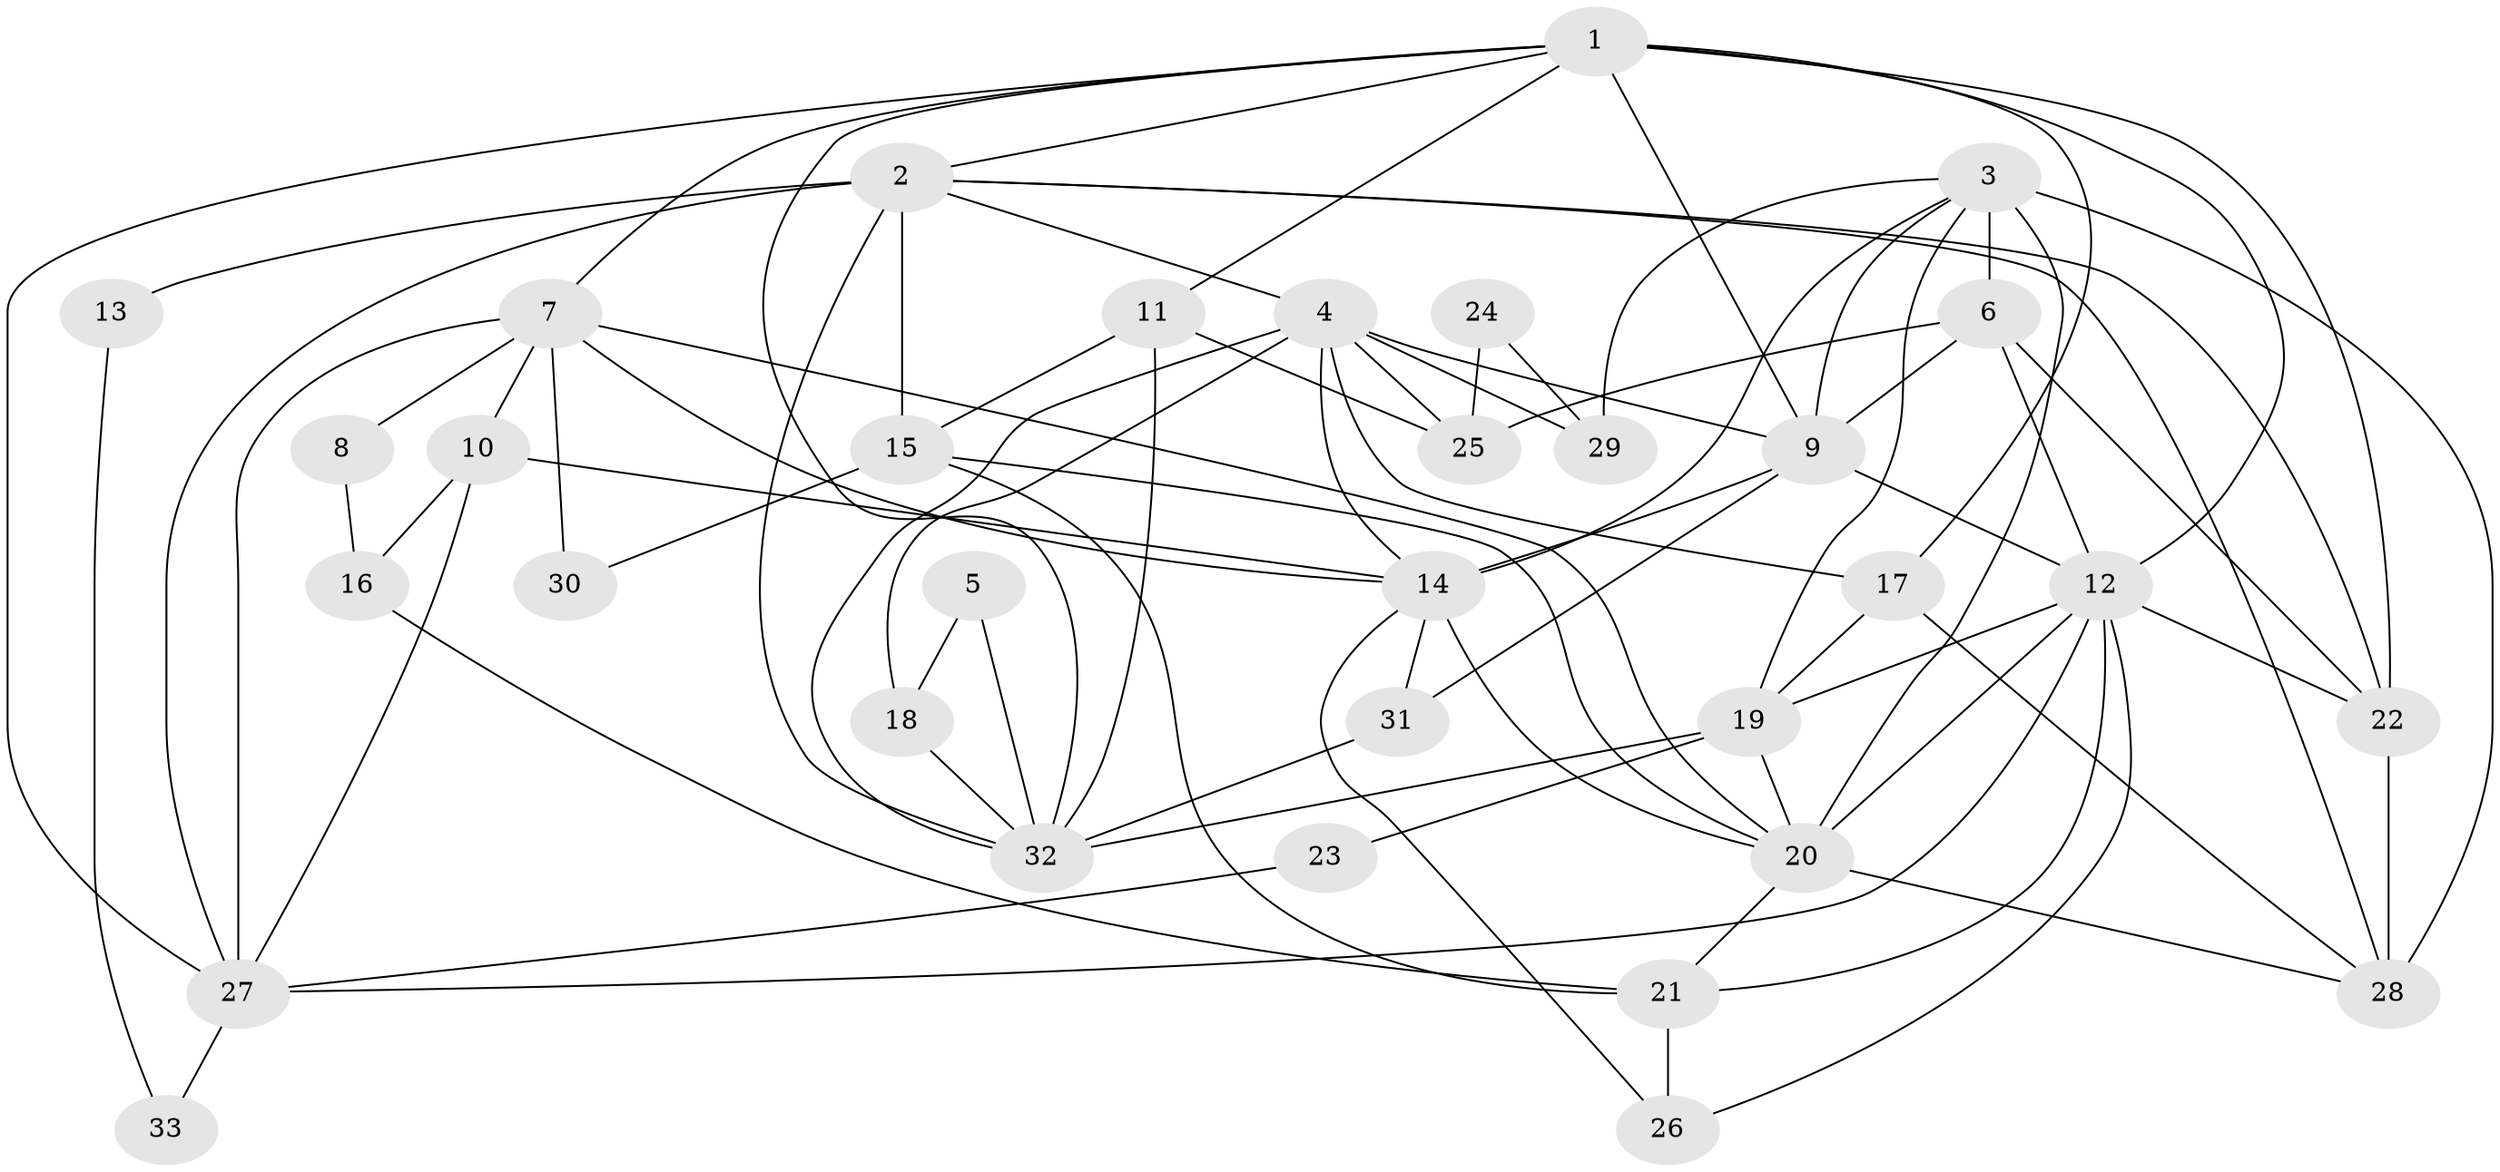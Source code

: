 // original degree distribution, {3: 0.2923076923076923, 5: 0.15384615384615385, 4: 0.3076923076923077, 6: 0.09230769230769231, 2: 0.1076923076923077, 7: 0.03076923076923077, 9: 0.015384615384615385}
// Generated by graph-tools (version 1.1) at 2025/51/03/04/25 22:51:11]
// undirected, 33 vertices, 81 edges
graph export_dot {
  node [color=gray90,style=filled];
  1;
  2;
  3;
  4;
  5;
  6;
  7;
  8;
  9;
  10;
  11;
  12;
  13;
  14;
  15;
  16;
  17;
  18;
  19;
  20;
  21;
  22;
  23;
  24;
  25;
  26;
  27;
  28;
  29;
  30;
  31;
  32;
  33;
  1 -- 2 [weight=1.0];
  1 -- 7 [weight=1.0];
  1 -- 9 [weight=2.0];
  1 -- 11 [weight=1.0];
  1 -- 12 [weight=1.0];
  1 -- 17 [weight=1.0];
  1 -- 22 [weight=1.0];
  1 -- 27 [weight=1.0];
  1 -- 32 [weight=1.0];
  2 -- 4 [weight=1.0];
  2 -- 13 [weight=2.0];
  2 -- 15 [weight=1.0];
  2 -- 22 [weight=1.0];
  2 -- 27 [weight=1.0];
  2 -- 28 [weight=1.0];
  2 -- 32 [weight=1.0];
  3 -- 6 [weight=1.0];
  3 -- 9 [weight=1.0];
  3 -- 14 [weight=1.0];
  3 -- 19 [weight=1.0];
  3 -- 20 [weight=2.0];
  3 -- 28 [weight=2.0];
  3 -- 29 [weight=1.0];
  4 -- 9 [weight=1.0];
  4 -- 14 [weight=1.0];
  4 -- 17 [weight=1.0];
  4 -- 18 [weight=1.0];
  4 -- 25 [weight=1.0];
  4 -- 29 [weight=1.0];
  4 -- 32 [weight=1.0];
  5 -- 18 [weight=1.0];
  5 -- 32 [weight=1.0];
  6 -- 9 [weight=2.0];
  6 -- 12 [weight=1.0];
  6 -- 22 [weight=1.0];
  6 -- 25 [weight=1.0];
  7 -- 8 [weight=1.0];
  7 -- 10 [weight=1.0];
  7 -- 14 [weight=1.0];
  7 -- 20 [weight=1.0];
  7 -- 27 [weight=1.0];
  7 -- 30 [weight=1.0];
  8 -- 16 [weight=1.0];
  9 -- 12 [weight=1.0];
  9 -- 14 [weight=2.0];
  9 -- 31 [weight=1.0];
  10 -- 14 [weight=1.0];
  10 -- 16 [weight=1.0];
  10 -- 27 [weight=1.0];
  11 -- 15 [weight=1.0];
  11 -- 25 [weight=1.0];
  11 -- 32 [weight=1.0];
  12 -- 19 [weight=2.0];
  12 -- 20 [weight=3.0];
  12 -- 21 [weight=1.0];
  12 -- 22 [weight=1.0];
  12 -- 26 [weight=1.0];
  12 -- 27 [weight=1.0];
  13 -- 33 [weight=1.0];
  14 -- 20 [weight=2.0];
  14 -- 26 [weight=1.0];
  14 -- 31 [weight=1.0];
  15 -- 20 [weight=1.0];
  15 -- 21 [weight=1.0];
  15 -- 30 [weight=1.0];
  16 -- 21 [weight=1.0];
  17 -- 19 [weight=1.0];
  17 -- 28 [weight=1.0];
  18 -- 32 [weight=1.0];
  19 -- 20 [weight=1.0];
  19 -- 23 [weight=1.0];
  19 -- 32 [weight=1.0];
  20 -- 21 [weight=1.0];
  20 -- 28 [weight=1.0];
  21 -- 26 [weight=1.0];
  22 -- 28 [weight=2.0];
  23 -- 27 [weight=1.0];
  24 -- 25 [weight=1.0];
  24 -- 29 [weight=1.0];
  27 -- 33 [weight=1.0];
  31 -- 32 [weight=1.0];
}
